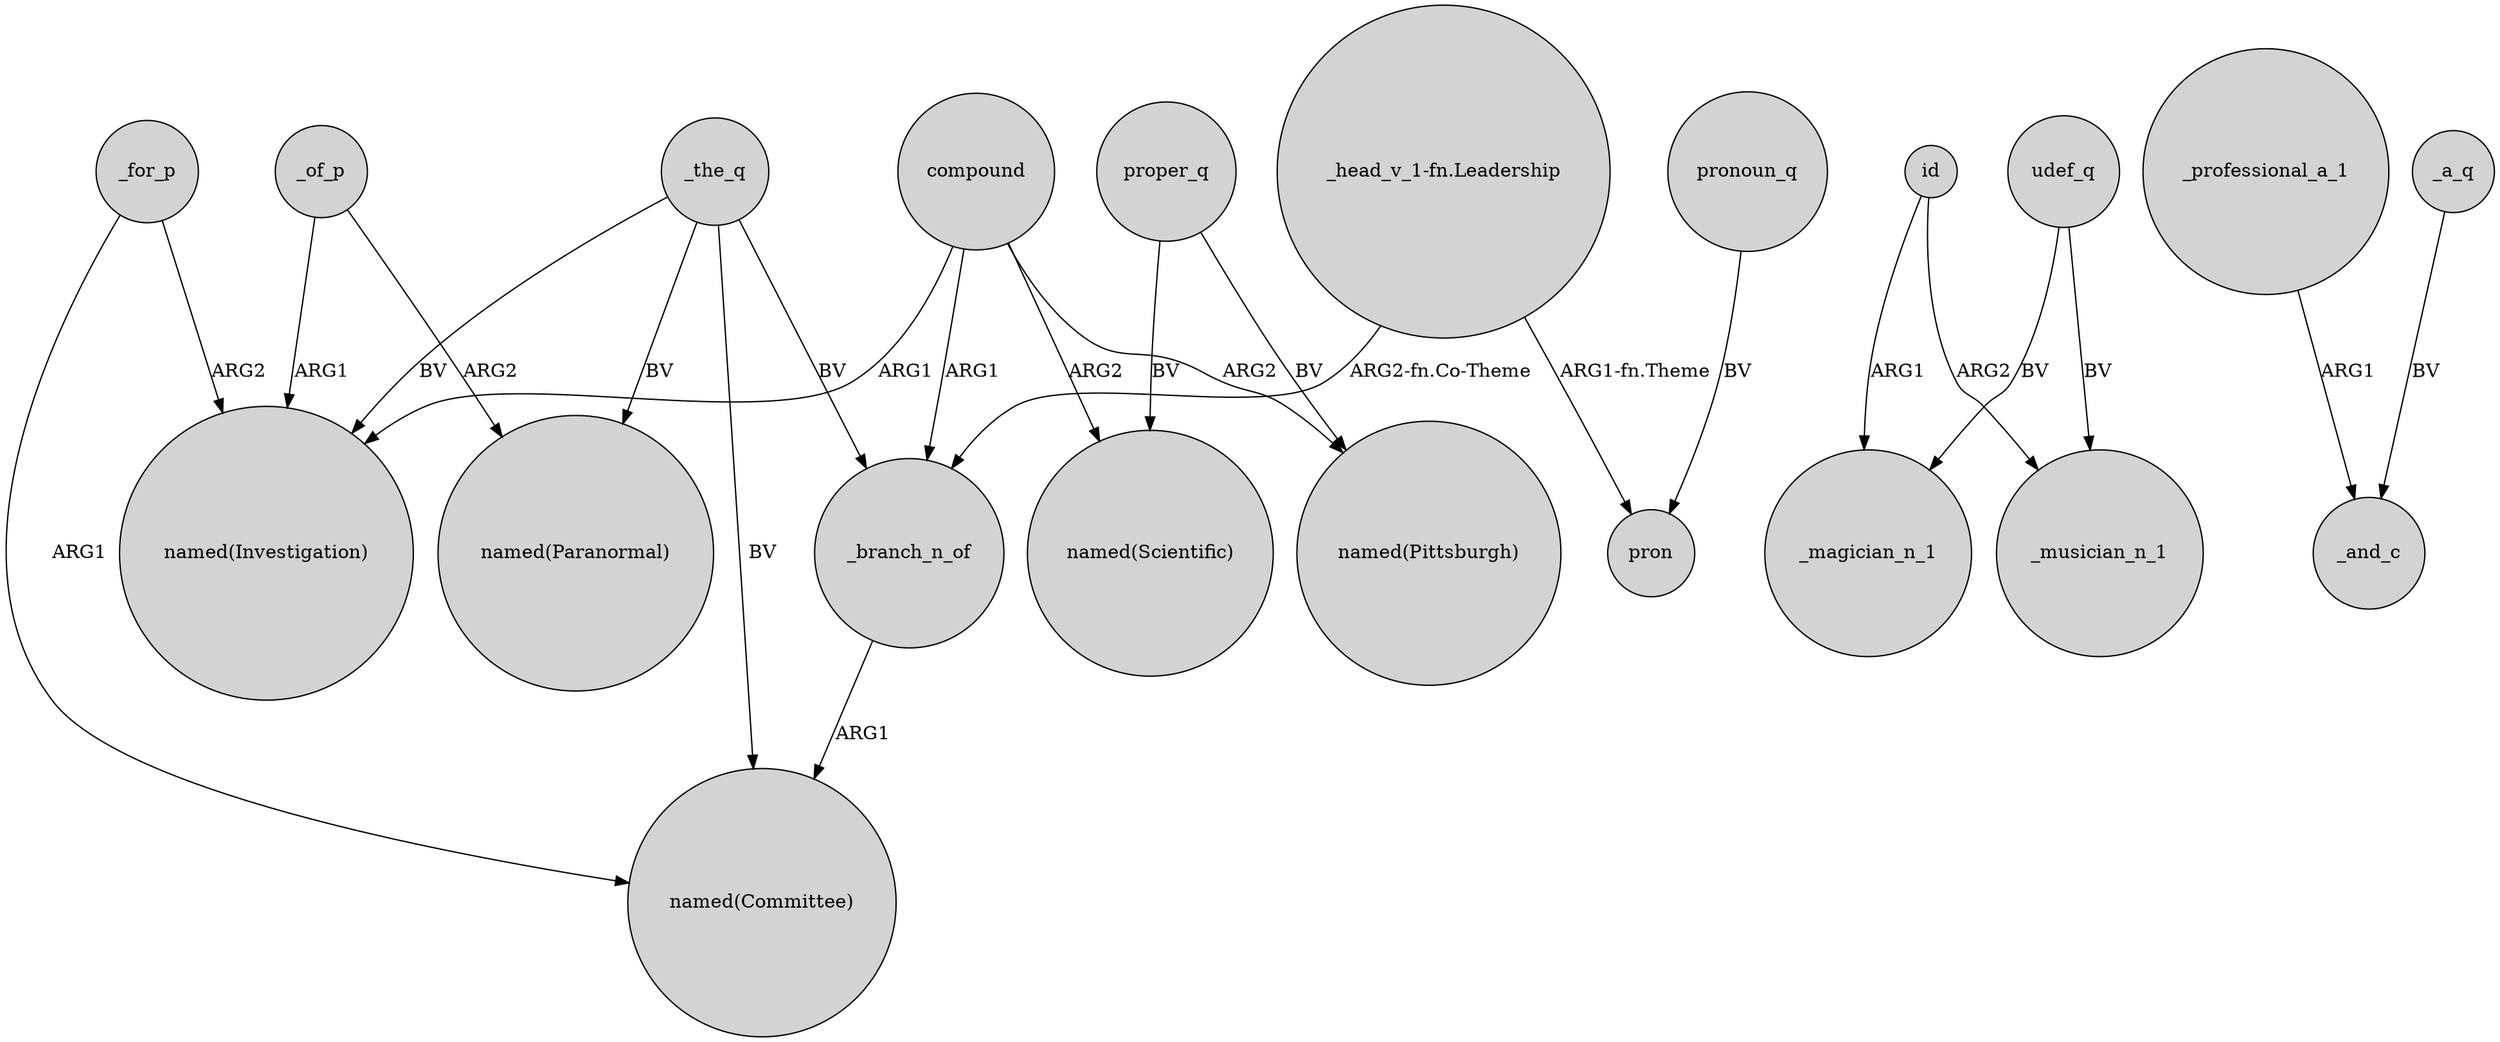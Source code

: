 digraph {
	node [shape=circle style=filled]
	_for_p -> "named(Investigation)" [label=ARG2]
	"_head_v_1-fn.Leadership" -> _branch_n_of [label="ARG2-fn.Co-Theme"]
	proper_q -> "named(Scientific)" [label=BV]
	"_head_v_1-fn.Leadership" -> pron [label="ARG1-fn.Theme"]
	compound -> _branch_n_of [label=ARG1]
	id -> _magician_n_1 [label=ARG1]
	_of_p -> "named(Investigation)" [label=ARG1]
	_professional_a_1 -> _and_c [label=ARG1]
	_the_q -> "named(Investigation)" [label=BV]
	_the_q -> "named(Paranormal)" [label=BV]
	_of_p -> "named(Paranormal)" [label=ARG2]
	_branch_n_of -> "named(Committee)" [label=ARG1]
	pronoun_q -> pron [label=BV]
	compound -> "named(Scientific)" [label=ARG2]
	udef_q -> _musician_n_1 [label=BV]
	_a_q -> _and_c [label=BV]
	compound -> "named(Investigation)" [label=ARG1]
	compound -> "named(Pittsburgh)" [label=ARG2]
	udef_q -> _magician_n_1 [label=BV]
	_for_p -> "named(Committee)" [label=ARG1]
	_the_q -> "named(Committee)" [label=BV]
	_the_q -> _branch_n_of [label=BV]
	proper_q -> "named(Pittsburgh)" [label=BV]
	id -> _musician_n_1 [label=ARG2]
}
